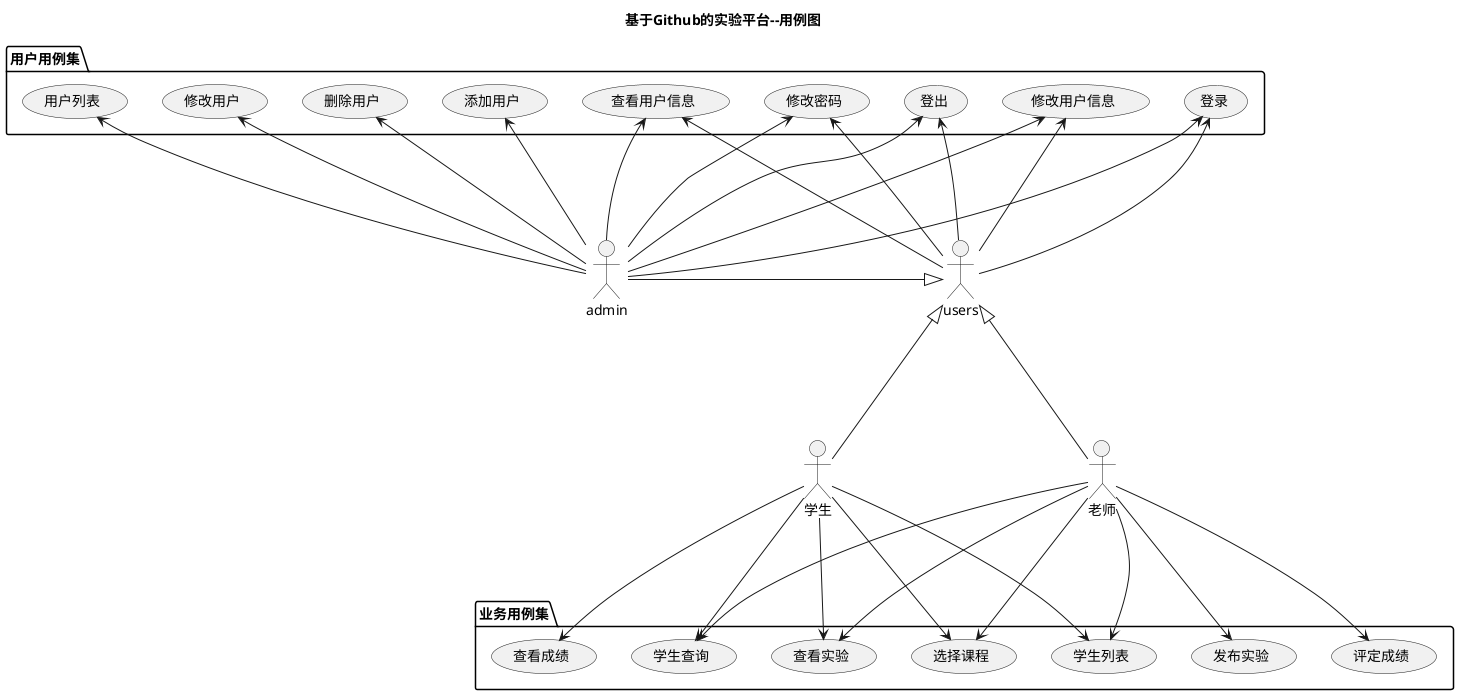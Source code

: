 @startuml
title 基于Github的实验平台--用例图
actor admin
actor users
actor 学生
actor 老师


users<|---老师
users<|---学生
admin-|>users

package 用户用例集{
  usecase 修改密码
  usecase 修改用户信息
  usecase 查看用户信息
  usecase 登录
  usecase 登出
  usecase 修改用户
  usecase 添加用户
  usecase 用户列表
  usecase 删除用户
  users-up-->修改密码
  users-up-->修改用户信息
  users-up-->查看用户信息
  users-up-->登录
  users-up-->登出
  admin-up-->修改密码
  admin-up-->修改用户信息
  admin-up-->查看用户信息
  admin-up-->登录
  admin-up-->登出
  admin-up-->添加用户
  admin-up-->删除用户
  admin-up-->修改用户
  admin-up-->用户列表
}


package 业务用例集{
  usecase 评定成绩
  usecase 学生列表
  usecase 查看成绩
  usecase 学生查询
  usecase 查看实验
  usecase 发布实验
  usecase 选择课程
  老师--->评定成绩
  老师--->学生列表
  老师--->学生查询
  老师--->查看实验
  老师--->发布实验
  老师--->选择课程
  学生--->查看成绩
  学生--->学生列表
  学生--->学生查询
  学生--->查看实验
  学生--->选择课程
}

@enduml

